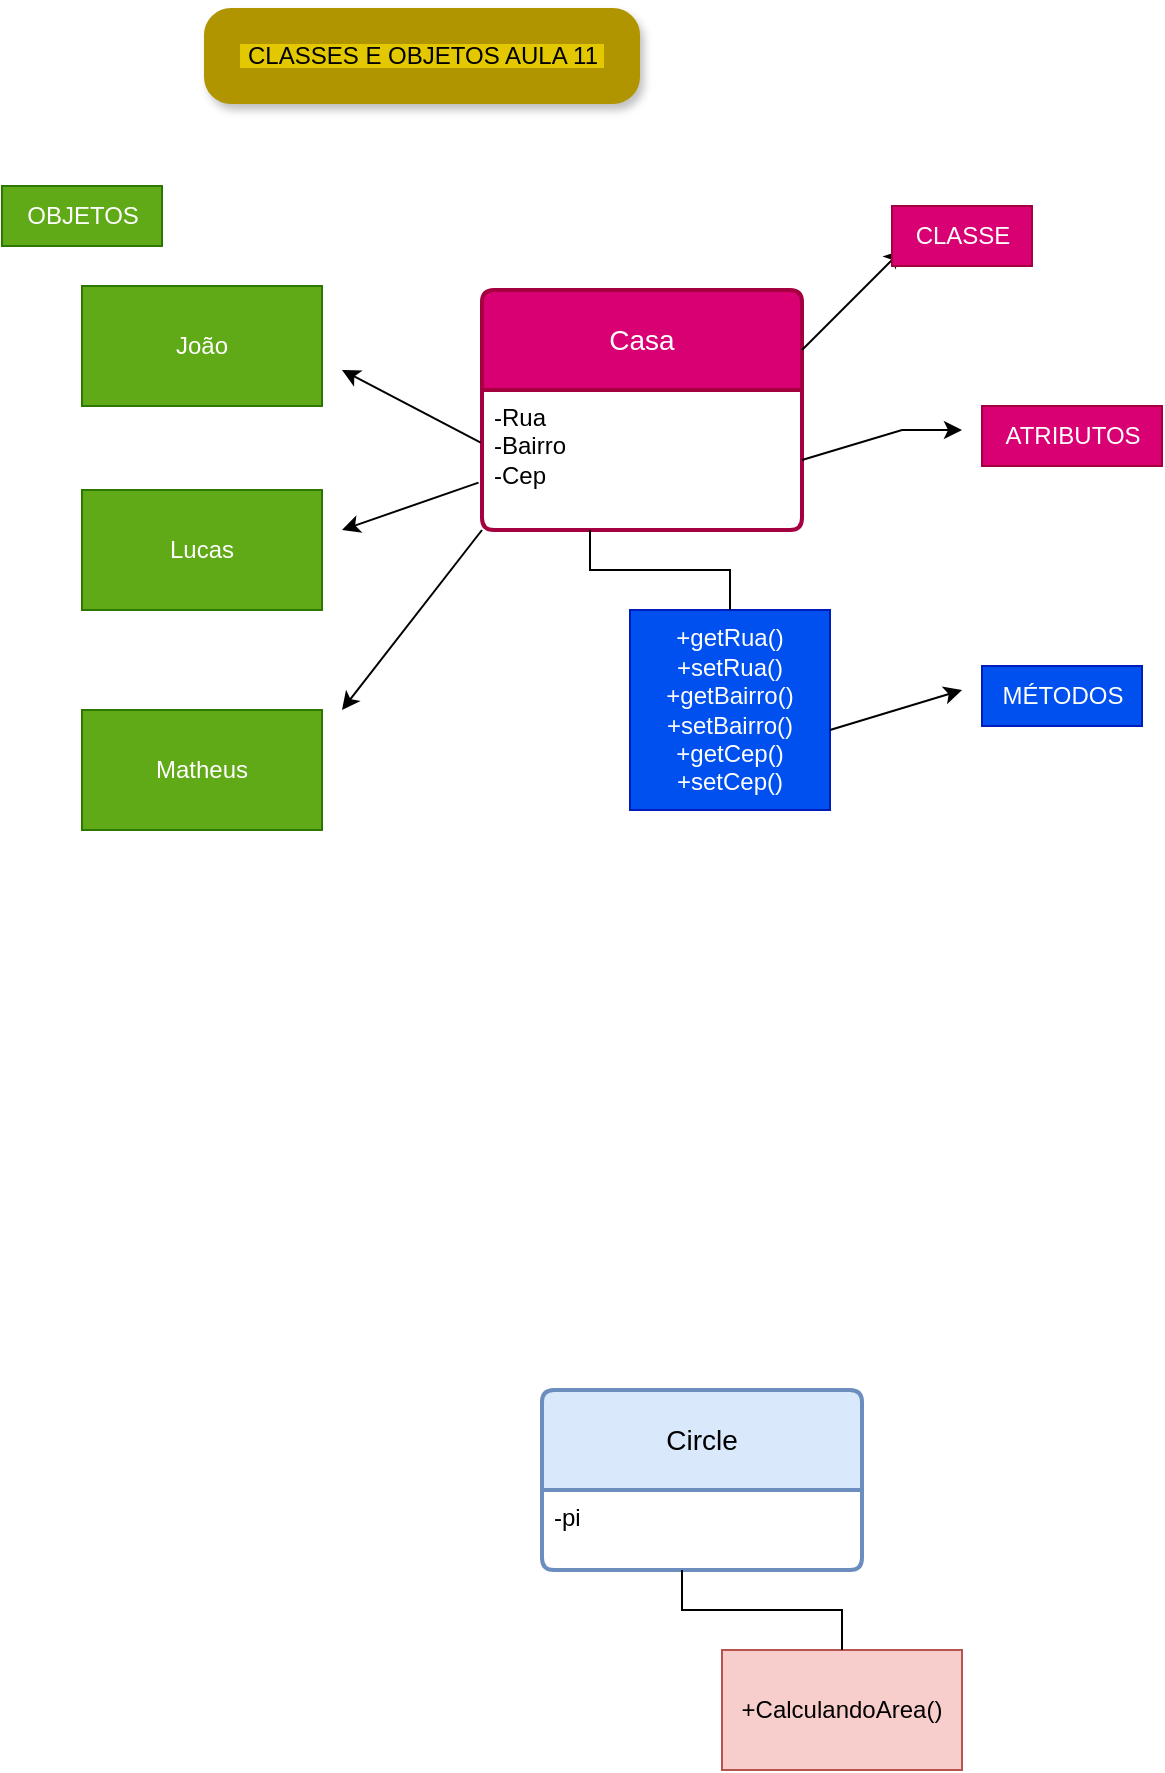 <mxfile version="21.6.2" type="device">
  <diagram name="Página-1" id="vpYWbfmsjh3sKPXCk96M">
    <mxGraphModel dx="880" dy="490" grid="1" gridSize="10" guides="1" tooltips="1" connect="1" arrows="1" fold="1" page="1" pageScale="1" pageWidth="827" pageHeight="1169" math="0" shadow="0">
      <root>
        <mxCell id="0" />
        <mxCell id="1" parent="0" />
        <mxCell id="AH5_mGXE5cDKcpvNv1-o-1" value="Casa" style="swimlane;childLayout=stackLayout;horizontal=1;startSize=50;horizontalStack=0;rounded=1;fontSize=14;fontStyle=0;strokeWidth=2;resizeParent=0;resizeLast=1;shadow=0;dashed=0;align=center;arcSize=4;whiteSpace=wrap;html=1;fillColor=#d80073;fontColor=#ffffff;strokeColor=#A50040;" parent="1" vertex="1">
          <mxGeometry x="300" y="150" width="160" height="120" as="geometry" />
        </mxCell>
        <mxCell id="AH5_mGXE5cDKcpvNv1-o-2" value="-Rua&lt;br&gt;-Bairro&lt;br&gt;-Cep" style="align=left;strokeColor=none;fillColor=none;spacingLeft=4;fontSize=12;verticalAlign=top;resizable=0;rotatable=0;part=1;html=1;" parent="AH5_mGXE5cDKcpvNv1-o-1" vertex="1">
          <mxGeometry y="50" width="160" height="70" as="geometry" />
        </mxCell>
        <mxCell id="AH5_mGXE5cDKcpvNv1-o-6" value="+getRua()&lt;br&gt;+setRua()&lt;br&gt;+getBairro()&lt;br&gt;+setBairro()&lt;br&gt;+getCep()&lt;br&gt;+setCep()" style="whiteSpace=wrap;html=1;align=center;verticalAlign=middle;treeFolding=1;treeMoving=1;newEdgeStyle={&quot;edgeStyle&quot;:&quot;elbowEdgeStyle&quot;,&quot;startArrow&quot;:&quot;none&quot;,&quot;endArrow&quot;:&quot;none&quot;};fillColor=#0050ef;fontColor=#ffffff;strokeColor=#001DBC;" parent="1" vertex="1">
          <mxGeometry x="374" y="310" width="100" height="100" as="geometry" />
        </mxCell>
        <mxCell id="AH5_mGXE5cDKcpvNv1-o-7" value="" style="edgeStyle=elbowEdgeStyle;elbow=vertical;sourcePerimeterSpacing=0;targetPerimeterSpacing=0;startArrow=none;endArrow=none;rounded=0;curved=0;" parent="1" target="AH5_mGXE5cDKcpvNv1-o-6" edge="1">
          <mxGeometry relative="1" as="geometry">
            <mxPoint x="354" y="270" as="sourcePoint" />
          </mxGeometry>
        </mxCell>
        <mxCell id="AH5_mGXE5cDKcpvNv1-o-8" value="" style="endArrow=classic;html=1;rounded=0;" parent="1" edge="1">
          <mxGeometry width="50" height="50" relative="1" as="geometry">
            <mxPoint x="460" y="180" as="sourcePoint" />
            <mxPoint x="510" y="130" as="targetPoint" />
            <Array as="points">
              <mxPoint x="500" y="140" />
            </Array>
          </mxGeometry>
        </mxCell>
        <mxCell id="AH5_mGXE5cDKcpvNv1-o-9" value="CLASSE" style="text;html=1;align=center;verticalAlign=middle;resizable=0;points=[];autosize=1;strokeColor=#A50040;fillColor=#d80073;fontColor=#ffffff;" parent="1" vertex="1">
          <mxGeometry x="505" y="108" width="70" height="30" as="geometry" />
        </mxCell>
        <mxCell id="AH5_mGXE5cDKcpvNv1-o-10" value="" style="endArrow=classic;html=1;rounded=0;" parent="1" edge="1">
          <mxGeometry width="50" height="50" relative="1" as="geometry">
            <mxPoint x="460" y="235" as="sourcePoint" />
            <mxPoint x="540" y="220" as="targetPoint" />
            <Array as="points">
              <mxPoint x="510" y="220" />
            </Array>
          </mxGeometry>
        </mxCell>
        <mxCell id="AH5_mGXE5cDKcpvNv1-o-11" value="ATRIBUTOS" style="text;html=1;align=center;verticalAlign=middle;resizable=0;points=[];autosize=1;strokeColor=#A50040;fillColor=#d80073;fontColor=#ffffff;" parent="1" vertex="1">
          <mxGeometry x="550" y="208" width="90" height="30" as="geometry" />
        </mxCell>
        <mxCell id="AH5_mGXE5cDKcpvNv1-o-13" value="" style="endArrow=classic;html=1;rounded=0;" parent="1" edge="1">
          <mxGeometry width="50" height="50" relative="1" as="geometry">
            <mxPoint x="474" y="370" as="sourcePoint" />
            <mxPoint x="540" y="350" as="targetPoint" />
          </mxGeometry>
        </mxCell>
        <mxCell id="AH5_mGXE5cDKcpvNv1-o-14" value="MÉTODOS" style="text;html=1;align=center;verticalAlign=middle;resizable=0;points=[];autosize=1;strokeColor=#001DBC;fillColor=#0050ef;fontColor=#ffffff;" parent="1" vertex="1">
          <mxGeometry x="550" y="338" width="80" height="30" as="geometry" />
        </mxCell>
        <UserObject label="João" treeRoot="1" id="AH5_mGXE5cDKcpvNv1-o-15">
          <mxCell style="whiteSpace=wrap;html=1;align=center;treeFolding=1;treeMoving=1;newEdgeStyle={&quot;edgeStyle&quot;:&quot;elbowEdgeStyle&quot;,&quot;startArrow&quot;:&quot;none&quot;,&quot;endArrow&quot;:&quot;none&quot;};fillColor=#60a917;fontColor=#ffffff;strokeColor=#2D7600;" parent="1" vertex="1">
            <mxGeometry x="100" y="148" width="120" height="60" as="geometry" />
          </mxCell>
        </UserObject>
        <UserObject label="Lucas" treeRoot="1" id="AH5_mGXE5cDKcpvNv1-o-16">
          <mxCell style="whiteSpace=wrap;html=1;align=center;treeFolding=1;treeMoving=1;newEdgeStyle={&quot;edgeStyle&quot;:&quot;elbowEdgeStyle&quot;,&quot;startArrow&quot;:&quot;none&quot;,&quot;endArrow&quot;:&quot;none&quot;};fillColor=#60a917;fontColor=#ffffff;strokeColor=#2D7600;" parent="1" vertex="1">
            <mxGeometry x="100" y="250" width="120" height="60" as="geometry" />
          </mxCell>
        </UserObject>
        <UserObject label="Matheus" treeRoot="1" id="AH5_mGXE5cDKcpvNv1-o-17">
          <mxCell style="whiteSpace=wrap;html=1;align=center;treeFolding=1;treeMoving=1;newEdgeStyle={&quot;edgeStyle&quot;:&quot;elbowEdgeStyle&quot;,&quot;startArrow&quot;:&quot;none&quot;,&quot;endArrow&quot;:&quot;none&quot;};fillColor=#60a917;fontColor=#ffffff;strokeColor=#2D7600;" parent="1" vertex="1">
            <mxGeometry x="100" y="360" width="120" height="60" as="geometry" />
          </mxCell>
        </UserObject>
        <mxCell id="AH5_mGXE5cDKcpvNv1-o-19" value="" style="endArrow=classic;html=1;rounded=0;exitX=-0.004;exitY=0.376;exitDx=0;exitDy=0;exitPerimeter=0;" parent="1" source="AH5_mGXE5cDKcpvNv1-o-2" edge="1">
          <mxGeometry width="50" height="50" relative="1" as="geometry">
            <mxPoint x="290" y="320" as="sourcePoint" />
            <mxPoint x="230" y="190" as="targetPoint" />
          </mxGeometry>
        </mxCell>
        <mxCell id="AH5_mGXE5cDKcpvNv1-o-20" value="" style="endArrow=classic;html=1;rounded=0;exitX=-0.011;exitY=0.662;exitDx=0;exitDy=0;exitPerimeter=0;" parent="1" source="AH5_mGXE5cDKcpvNv1-o-2" edge="1">
          <mxGeometry width="50" height="50" relative="1" as="geometry">
            <mxPoint x="290" y="320" as="sourcePoint" />
            <mxPoint x="230" y="270" as="targetPoint" />
          </mxGeometry>
        </mxCell>
        <mxCell id="AH5_mGXE5cDKcpvNv1-o-21" value="" style="endArrow=classic;html=1;rounded=0;exitX=0;exitY=1;exitDx=0;exitDy=0;" parent="1" source="AH5_mGXE5cDKcpvNv1-o-2" edge="1">
          <mxGeometry width="50" height="50" relative="1" as="geometry">
            <mxPoint x="290" y="320" as="sourcePoint" />
            <mxPoint x="230" y="360" as="targetPoint" />
          </mxGeometry>
        </mxCell>
        <mxCell id="AH5_mGXE5cDKcpvNv1-o-22" value="CLASSES E OBJETOS AULA 11&lt;br&gt;" style="text;html=1;align=center;verticalAlign=middle;resizable=0;points=[];autosize=1;strokeColor=#B09500;fillColor=#e3c800;strokeWidth=18;fontColor=#000000;rounded=1;glass=0;shadow=1;" parent="1" vertex="1">
          <mxGeometry x="170" y="18" width="200" height="30" as="geometry" />
        </mxCell>
        <mxCell id="AH5_mGXE5cDKcpvNv1-o-23" value="OBJETOS" style="text;html=1;align=center;verticalAlign=middle;resizable=0;points=[];autosize=1;strokeColor=#2D7600;fillColor=#60a917;fontColor=#ffffff;" parent="1" vertex="1">
          <mxGeometry x="60" y="98" width="80" height="30" as="geometry" />
        </mxCell>
        <mxCell id="vknOrSp3bWtcpOr7RlYV-1" value="Circle&lt;br&gt;" style="swimlane;childLayout=stackLayout;horizontal=1;startSize=50;horizontalStack=0;rounded=1;fontSize=14;fontStyle=0;strokeWidth=2;resizeParent=0;resizeLast=1;shadow=0;dashed=0;align=center;arcSize=4;whiteSpace=wrap;html=1;fillColor=#dae8fc;strokeColor=#6c8ebf;" vertex="1" parent="1">
          <mxGeometry x="330" y="700" width="160" height="90" as="geometry" />
        </mxCell>
        <mxCell id="vknOrSp3bWtcpOr7RlYV-2" value="-pi" style="align=left;strokeColor=none;fillColor=none;spacingLeft=4;fontSize=12;verticalAlign=top;resizable=0;rotatable=0;part=1;html=1;" vertex="1" parent="vknOrSp3bWtcpOr7RlYV-1">
          <mxGeometry y="50" width="160" height="40" as="geometry" />
        </mxCell>
        <mxCell id="vknOrSp3bWtcpOr7RlYV-4" style="edgeStyle=orthogonalEdgeStyle;rounded=0;orthogonalLoop=1;jettySize=auto;html=1;exitX=0.5;exitY=1;exitDx=0;exitDy=0;" edge="1" parent="vknOrSp3bWtcpOr7RlYV-1" source="vknOrSp3bWtcpOr7RlYV-2" target="vknOrSp3bWtcpOr7RlYV-2">
          <mxGeometry relative="1" as="geometry" />
        </mxCell>
        <mxCell id="vknOrSp3bWtcpOr7RlYV-6" value="+CalculandoArea()" style="whiteSpace=wrap;html=1;align=center;verticalAlign=middle;treeFolding=1;treeMoving=1;newEdgeStyle={&quot;edgeStyle&quot;:&quot;elbowEdgeStyle&quot;,&quot;startArrow&quot;:&quot;none&quot;,&quot;endArrow&quot;:&quot;none&quot;};fillColor=#f8cecc;strokeColor=#b85450;" vertex="1" parent="1">
          <mxGeometry x="420" y="830" width="120" height="60" as="geometry" />
        </mxCell>
        <mxCell id="vknOrSp3bWtcpOr7RlYV-7" value="" style="edgeStyle=elbowEdgeStyle;elbow=vertical;sourcePerimeterSpacing=0;targetPerimeterSpacing=0;startArrow=none;endArrow=none;rounded=0;curved=0;" edge="1" target="vknOrSp3bWtcpOr7RlYV-6" parent="1">
          <mxGeometry relative="1" as="geometry">
            <mxPoint x="400" y="790" as="sourcePoint" />
          </mxGeometry>
        </mxCell>
      </root>
    </mxGraphModel>
  </diagram>
</mxfile>
